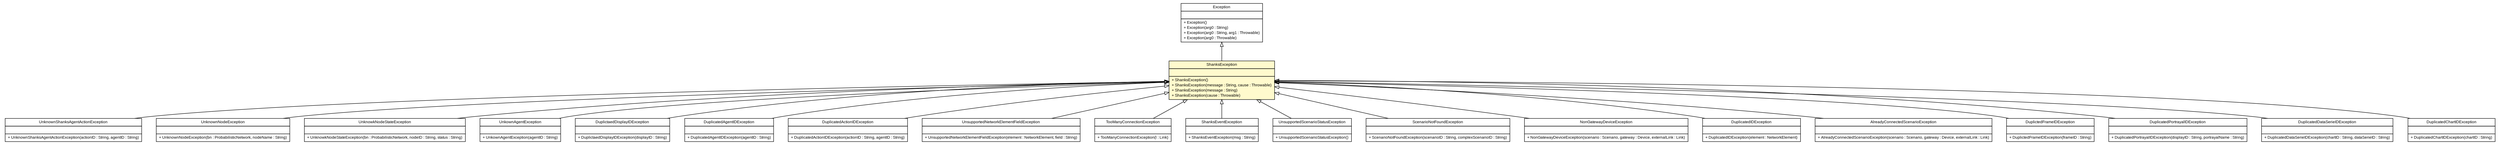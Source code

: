 #!/usr/local/bin/dot
#
# Class diagram 
# Generated by UMLGraph version 5.1 (http://www.umlgraph.org/)
#

digraph G {
	edge [fontname="arial",fontsize=10,labelfontname="arial",labelfontsize=10];
	node [fontname="arial",fontsize=10,shape=plaintext];
	nodesep=0.25;
	ranksep=0.5;
	// es.upm.dit.gsi.shanks.agent.action.exception.UnknownShanksAgentActionException
	c4270 [label=<<table title="es.upm.dit.gsi.shanks.agent.action.exception.UnknownShanksAgentActionException" border="0" cellborder="1" cellspacing="0" cellpadding="2" port="p" href="../agent/action/exception/UnknownShanksAgentActionException.html">
		<tr><td><table border="0" cellspacing="0" cellpadding="1">
<tr><td align="center" balign="center"> UnknownShanksAgentActionException </td></tr>
		</table></td></tr>
		<tr><td><table border="0" cellspacing="0" cellpadding="1">
<tr><td align="left" balign="left">  </td></tr>
		</table></td></tr>
		<tr><td><table border="0" cellspacing="0" cellpadding="1">
<tr><td align="left" balign="left"> + UnknownShanksAgentActionException(actionID : String, agentID : String) </td></tr>
		</table></td></tr>
		</table>>, fontname="arial", fontcolor="black", fontsize=9.0];
	// es.upm.dit.gsi.shanks.agent.capability.reasoning.bayes.exception.UnknownNodeException
	c4281 [label=<<table title="es.upm.dit.gsi.shanks.agent.capability.reasoning.bayes.exception.UnknownNodeException" border="0" cellborder="1" cellspacing="0" cellpadding="2" port="p" href="../agent/capability/reasoning/bayes/exception/UnknownNodeException.html">
		<tr><td><table border="0" cellspacing="0" cellpadding="1">
<tr><td align="center" balign="center"> UnknownNodeException </td></tr>
		</table></td></tr>
		<tr><td><table border="0" cellspacing="0" cellpadding="1">
<tr><td align="left" balign="left">  </td></tr>
		</table></td></tr>
		<tr><td><table border="0" cellspacing="0" cellpadding="1">
<tr><td align="left" balign="left"> + UnknownNodeException(bn : ProbabilisticNetwork, nodeName : String) </td></tr>
		</table></td></tr>
		</table>>, fontname="arial", fontcolor="black", fontsize=9.0];
	// es.upm.dit.gsi.shanks.agent.capability.reasoning.bayes.exception.UnknowkNodeStateException
	c4282 [label=<<table title="es.upm.dit.gsi.shanks.agent.capability.reasoning.bayes.exception.UnknowkNodeStateException" border="0" cellborder="1" cellspacing="0" cellpadding="2" port="p" href="../agent/capability/reasoning/bayes/exception/UnknowkNodeStateException.html">
		<tr><td><table border="0" cellspacing="0" cellpadding="1">
<tr><td align="center" balign="center"> UnknowkNodeStateException </td></tr>
		</table></td></tr>
		<tr><td><table border="0" cellspacing="0" cellpadding="1">
<tr><td align="left" balign="left">  </td></tr>
		</table></td></tr>
		<tr><td><table border="0" cellspacing="0" cellpadding="1">
<tr><td align="left" balign="left"> + UnknowkNodeStateException(bn : ProbabilisticNetwork, nodeID : String, status : String) </td></tr>
		</table></td></tr>
		</table>>, fontname="arial", fontcolor="black", fontsize=9.0];
	// es.upm.dit.gsi.shanks.agent.exception.UnkownAgentException
	c4283 [label=<<table title="es.upm.dit.gsi.shanks.agent.exception.UnkownAgentException" border="0" cellborder="1" cellspacing="0" cellpadding="2" port="p" href="../agent/exception/UnkownAgentException.html">
		<tr><td><table border="0" cellspacing="0" cellpadding="1">
<tr><td align="center" balign="center"> UnkownAgentException </td></tr>
		</table></td></tr>
		<tr><td><table border="0" cellspacing="0" cellpadding="1">
<tr><td align="left" balign="left">  </td></tr>
		</table></td></tr>
		<tr><td><table border="0" cellspacing="0" cellpadding="1">
<tr><td align="left" balign="left"> + UnkownAgentException(agentID : String) </td></tr>
		</table></td></tr>
		</table>>, fontname="arial", fontcolor="black", fontsize=9.0];
	// es.upm.dit.gsi.shanks.agent.exception.DuplictaedDisplayIDException
	c4284 [label=<<table title="es.upm.dit.gsi.shanks.agent.exception.DuplictaedDisplayIDException" border="0" cellborder="1" cellspacing="0" cellpadding="2" port="p" href="../agent/exception/DuplictaedDisplayIDException.html">
		<tr><td><table border="0" cellspacing="0" cellpadding="1">
<tr><td align="center" balign="center"> DuplictaedDisplayIDException </td></tr>
		</table></td></tr>
		<tr><td><table border="0" cellspacing="0" cellpadding="1">
<tr><td align="left" balign="left">  </td></tr>
		</table></td></tr>
		<tr><td><table border="0" cellspacing="0" cellpadding="1">
<tr><td align="left" balign="left"> + DuplictaedDisplayIDException(displayID : String) </td></tr>
		</table></td></tr>
		</table>>, fontname="arial", fontcolor="black", fontsize=9.0];
	// es.upm.dit.gsi.shanks.agent.exception.DuplicatedAgentIDException
	c4285 [label=<<table title="es.upm.dit.gsi.shanks.agent.exception.DuplicatedAgentIDException" border="0" cellborder="1" cellspacing="0" cellpadding="2" port="p" href="../agent/exception/DuplicatedAgentIDException.html">
		<tr><td><table border="0" cellspacing="0" cellpadding="1">
<tr><td align="center" balign="center"> DuplicatedAgentIDException </td></tr>
		</table></td></tr>
		<tr><td><table border="0" cellspacing="0" cellpadding="1">
<tr><td align="left" balign="left">  </td></tr>
		</table></td></tr>
		<tr><td><table border="0" cellspacing="0" cellpadding="1">
<tr><td align="left" balign="left"> + DuplicatedAgentIDException(agentID : String) </td></tr>
		</table></td></tr>
		</table>>, fontname="arial", fontcolor="black", fontsize=9.0];
	// es.upm.dit.gsi.shanks.agent.exception.DuplicatedActionIDException
	c4286 [label=<<table title="es.upm.dit.gsi.shanks.agent.exception.DuplicatedActionIDException" border="0" cellborder="1" cellspacing="0" cellpadding="2" port="p" href="../agent/exception/DuplicatedActionIDException.html">
		<tr><td><table border="0" cellspacing="0" cellpadding="1">
<tr><td align="center" balign="center"> DuplicatedActionIDException </td></tr>
		</table></td></tr>
		<tr><td><table border="0" cellspacing="0" cellpadding="1">
<tr><td align="left" balign="left">  </td></tr>
		</table></td></tr>
		<tr><td><table border="0" cellspacing="0" cellpadding="1">
<tr><td align="left" balign="left"> + DuplicatedActionIDException(actionID : String, agentID : String) </td></tr>
		</table></td></tr>
		</table>>, fontname="arial", fontcolor="black", fontsize=9.0];
	// es.upm.dit.gsi.shanks.exception.ShanksException
	c4292 [label=<<table title="es.upm.dit.gsi.shanks.exception.ShanksException" border="0" cellborder="1" cellspacing="0" cellpadding="2" port="p" bgcolor="lemonChiffon" href="./ShanksException.html">
		<tr><td><table border="0" cellspacing="0" cellpadding="1">
<tr><td align="center" balign="center"> ShanksException </td></tr>
		</table></td></tr>
		<tr><td><table border="0" cellspacing="0" cellpadding="1">
<tr><td align="left" balign="left">  </td></tr>
		</table></td></tr>
		<tr><td><table border="0" cellspacing="0" cellpadding="1">
<tr><td align="left" balign="left"> + ShanksException() </td></tr>
<tr><td align="left" balign="left"> + ShanksException(message : String, cause : Throwable) </td></tr>
<tr><td align="left" balign="left"> + ShanksException(message : String) </td></tr>
<tr><td align="left" balign="left"> + ShanksException(cause : Throwable) </td></tr>
		</table></td></tr>
		</table>>, fontname="arial", fontcolor="black", fontsize=9.0];
	// es.upm.dit.gsi.shanks.model.element.exception.UnsupportedNetworkElementFieldException
	c4296 [label=<<table title="es.upm.dit.gsi.shanks.model.element.exception.UnsupportedNetworkElementFieldException" border="0" cellborder="1" cellspacing="0" cellpadding="2" port="p" href="../model/element/exception/UnsupportedNetworkElementFieldException.html">
		<tr><td><table border="0" cellspacing="0" cellpadding="1">
<tr><td align="center" balign="center"> UnsupportedNetworkElementFieldException </td></tr>
		</table></td></tr>
		<tr><td><table border="0" cellspacing="0" cellpadding="1">
<tr><td align="left" balign="left">  </td></tr>
		</table></td></tr>
		<tr><td><table border="0" cellspacing="0" cellpadding="1">
<tr><td align="left" balign="left"> + UnsupportedNetworkElementFieldException(element : NetworkElement, field : String) </td></tr>
		</table></td></tr>
		</table>>, fontname="arial", fontcolor="black", fontsize=9.0];
	// es.upm.dit.gsi.shanks.model.element.exception.TooManyConnectionException
	c4297 [label=<<table title="es.upm.dit.gsi.shanks.model.element.exception.TooManyConnectionException" border="0" cellborder="1" cellspacing="0" cellpadding="2" port="p" href="../model/element/exception/TooManyConnectionException.html">
		<tr><td><table border="0" cellspacing="0" cellpadding="1">
<tr><td align="center" balign="center"> TooManyConnectionException </td></tr>
		</table></td></tr>
		<tr><td><table border="0" cellspacing="0" cellpadding="1">
<tr><td align="left" balign="left">  </td></tr>
		</table></td></tr>
		<tr><td><table border="0" cellspacing="0" cellpadding="1">
<tr><td align="left" balign="left"> + TooManyConnectionException(l : Link) </td></tr>
		</table></td></tr>
		</table>>, fontname="arial", fontcolor="black", fontsize=9.0];
	// es.upm.dit.gsi.shanks.model.event.exception.ShanksEventException
	c4308 [label=<<table title="es.upm.dit.gsi.shanks.model.event.exception.ShanksEventException" border="0" cellborder="1" cellspacing="0" cellpadding="2" port="p" href="../model/event/exception/ShanksEventException.html">
		<tr><td><table border="0" cellspacing="0" cellpadding="1">
<tr><td align="center" balign="center"> ShanksEventException </td></tr>
		</table></td></tr>
		<tr><td><table border="0" cellspacing="0" cellpadding="1">
<tr><td align="left" balign="left">  </td></tr>
		</table></td></tr>
		<tr><td><table border="0" cellspacing="0" cellpadding="1">
<tr><td align="left" balign="left"> + ShanksEventException(msg : String) </td></tr>
		</table></td></tr>
		</table>>, fontname="arial", fontcolor="black", fontsize=9.0];
	// es.upm.dit.gsi.shanks.model.scenario.exception.UnsupportedScenarioStatusException
	c4320 [label=<<table title="es.upm.dit.gsi.shanks.model.scenario.exception.UnsupportedScenarioStatusException" border="0" cellborder="1" cellspacing="0" cellpadding="2" port="p" href="../model/scenario/exception/UnsupportedScenarioStatusException.html">
		<tr><td><table border="0" cellspacing="0" cellpadding="1">
<tr><td align="center" balign="center"> UnsupportedScenarioStatusException </td></tr>
		</table></td></tr>
		<tr><td><table border="0" cellspacing="0" cellpadding="1">
<tr><td align="left" balign="left">  </td></tr>
		</table></td></tr>
		<tr><td><table border="0" cellspacing="0" cellpadding="1">
<tr><td align="left" balign="left"> + UnsupportedScenarioStatusException() </td></tr>
		</table></td></tr>
		</table>>, fontname="arial", fontcolor="black", fontsize=9.0];
	// es.upm.dit.gsi.shanks.model.scenario.exception.ScenarioNotFoundException
	c4321 [label=<<table title="es.upm.dit.gsi.shanks.model.scenario.exception.ScenarioNotFoundException" border="0" cellborder="1" cellspacing="0" cellpadding="2" port="p" href="../model/scenario/exception/ScenarioNotFoundException.html">
		<tr><td><table border="0" cellspacing="0" cellpadding="1">
<tr><td align="center" balign="center"> ScenarioNotFoundException </td></tr>
		</table></td></tr>
		<tr><td><table border="0" cellspacing="0" cellpadding="1">
<tr><td align="left" balign="left">  </td></tr>
		</table></td></tr>
		<tr><td><table border="0" cellspacing="0" cellpadding="1">
<tr><td align="left" balign="left"> + ScenarioNotFoundException(scenarioID : String, complexScenarioID : String) </td></tr>
		</table></td></tr>
		</table>>, fontname="arial", fontcolor="black", fontsize=9.0];
	// es.upm.dit.gsi.shanks.model.scenario.exception.NonGatewayDeviceException
	c4322 [label=<<table title="es.upm.dit.gsi.shanks.model.scenario.exception.NonGatewayDeviceException" border="0" cellborder="1" cellspacing="0" cellpadding="2" port="p" href="../model/scenario/exception/NonGatewayDeviceException.html">
		<tr><td><table border="0" cellspacing="0" cellpadding="1">
<tr><td align="center" balign="center"> NonGatewayDeviceException </td></tr>
		</table></td></tr>
		<tr><td><table border="0" cellspacing="0" cellpadding="1">
<tr><td align="left" balign="left">  </td></tr>
		</table></td></tr>
		<tr><td><table border="0" cellspacing="0" cellpadding="1">
<tr><td align="left" balign="left"> + NonGatewayDeviceException(scenario : Scenario, gateway : Device, externalLink : Link) </td></tr>
		</table></td></tr>
		</table>>, fontname="arial", fontcolor="black", fontsize=9.0];
	// es.upm.dit.gsi.shanks.model.scenario.exception.DuplicatedIDException
	c4323 [label=<<table title="es.upm.dit.gsi.shanks.model.scenario.exception.DuplicatedIDException" border="0" cellborder="1" cellspacing="0" cellpadding="2" port="p" href="../model/scenario/exception/DuplicatedIDException.html">
		<tr><td><table border="0" cellspacing="0" cellpadding="1">
<tr><td align="center" balign="center"> DuplicatedIDException </td></tr>
		</table></td></tr>
		<tr><td><table border="0" cellspacing="0" cellpadding="1">
<tr><td align="left" balign="left">  </td></tr>
		</table></td></tr>
		<tr><td><table border="0" cellspacing="0" cellpadding="1">
<tr><td align="left" balign="left"> + DuplicatedIDException(element : NetworkElement) </td></tr>
		</table></td></tr>
		</table>>, fontname="arial", fontcolor="black", fontsize=9.0];
	// es.upm.dit.gsi.shanks.model.scenario.exception.AlreadyConnectedScenarioException
	c4324 [label=<<table title="es.upm.dit.gsi.shanks.model.scenario.exception.AlreadyConnectedScenarioException" border="0" cellborder="1" cellspacing="0" cellpadding="2" port="p" href="../model/scenario/exception/AlreadyConnectedScenarioException.html">
		<tr><td><table border="0" cellspacing="0" cellpadding="1">
<tr><td align="center" balign="center"> AlreadyConnectedScenarioException </td></tr>
		</table></td></tr>
		<tr><td><table border="0" cellspacing="0" cellpadding="1">
<tr><td align="left" balign="left">  </td></tr>
		</table></td></tr>
		<tr><td><table border="0" cellspacing="0" cellpadding="1">
<tr><td align="left" balign="left"> + AlreadyConnectedScenarioException(scenario : Scenario, gateway : Device, externalLink : Link) </td></tr>
		</table></td></tr>
		</table>>, fontname="arial", fontcolor="black", fontsize=9.0];
	// es.upm.dit.gsi.shanks.model.scenario.portrayal.exception.DuplictedFrameIDException
	c4331 [label=<<table title="es.upm.dit.gsi.shanks.model.scenario.portrayal.exception.DuplictedFrameIDException" border="0" cellborder="1" cellspacing="0" cellpadding="2" port="p" href="../model/scenario/portrayal/exception/DuplictedFrameIDException.html">
		<tr><td><table border="0" cellspacing="0" cellpadding="1">
<tr><td align="center" balign="center"> DuplictedFrameIDException </td></tr>
		</table></td></tr>
		<tr><td><table border="0" cellspacing="0" cellpadding="1">
<tr><td align="left" balign="left">  </td></tr>
		</table></td></tr>
		<tr><td><table border="0" cellspacing="0" cellpadding="1">
<tr><td align="left" balign="left"> + DuplictedFrameIDException(frameID : String) </td></tr>
		</table></td></tr>
		</table>>, fontname="arial", fontcolor="black", fontsize=9.0];
	// es.upm.dit.gsi.shanks.model.scenario.portrayal.exception.DuplicatedPortrayalIDException
	c4332 [label=<<table title="es.upm.dit.gsi.shanks.model.scenario.portrayal.exception.DuplicatedPortrayalIDException" border="0" cellborder="1" cellspacing="0" cellpadding="2" port="p" href="../model/scenario/portrayal/exception/DuplicatedPortrayalIDException.html">
		<tr><td><table border="0" cellspacing="0" cellpadding="1">
<tr><td align="center" balign="center"> DuplicatedPortrayalIDException </td></tr>
		</table></td></tr>
		<tr><td><table border="0" cellspacing="0" cellpadding="1">
<tr><td align="left" balign="left">  </td></tr>
		</table></td></tr>
		<tr><td><table border="0" cellspacing="0" cellpadding="1">
<tr><td align="left" balign="left"> + DuplicatedPortrayalIDException(displayID : String, portrayalName : String) </td></tr>
		</table></td></tr>
		</table>>, fontname="arial", fontcolor="black", fontsize=9.0];
	// es.upm.dit.gsi.shanks.model.scenario.portrayal.exception.DuplicatedDataSerieIDException
	c4333 [label=<<table title="es.upm.dit.gsi.shanks.model.scenario.portrayal.exception.DuplicatedDataSerieIDException" border="0" cellborder="1" cellspacing="0" cellpadding="2" port="p" href="../model/scenario/portrayal/exception/DuplicatedDataSerieIDException.html">
		<tr><td><table border="0" cellspacing="0" cellpadding="1">
<tr><td align="center" balign="center"> DuplicatedDataSerieIDException </td></tr>
		</table></td></tr>
		<tr><td><table border="0" cellspacing="0" cellpadding="1">
<tr><td align="left" balign="left">  </td></tr>
		</table></td></tr>
		<tr><td><table border="0" cellspacing="0" cellpadding="1">
<tr><td align="left" balign="left"> + DuplicatedDataSerieIDException(chartID : String, dataSerieID : String) </td></tr>
		</table></td></tr>
		</table>>, fontname="arial", fontcolor="black", fontsize=9.0];
	// es.upm.dit.gsi.shanks.model.scenario.portrayal.exception.DuplicatedChartIDException
	c4334 [label=<<table title="es.upm.dit.gsi.shanks.model.scenario.portrayal.exception.DuplicatedChartIDException" border="0" cellborder="1" cellspacing="0" cellpadding="2" port="p" href="../model/scenario/portrayal/exception/DuplicatedChartIDException.html">
		<tr><td><table border="0" cellspacing="0" cellpadding="1">
<tr><td align="center" balign="center"> DuplicatedChartIDException </td></tr>
		</table></td></tr>
		<tr><td><table border="0" cellspacing="0" cellpadding="1">
<tr><td align="left" balign="left">  </td></tr>
		</table></td></tr>
		<tr><td><table border="0" cellspacing="0" cellpadding="1">
<tr><td align="left" balign="left"> + DuplicatedChartIDException(chartID : String) </td></tr>
		</table></td></tr>
		</table>>, fontname="arial", fontcolor="black", fontsize=9.0];
	//es.upm.dit.gsi.shanks.agent.action.exception.UnknownShanksAgentActionException extends es.upm.dit.gsi.shanks.exception.ShanksException
	c4292:p -> c4270:p [dir=back,arrowtail=empty];
	//es.upm.dit.gsi.shanks.agent.capability.reasoning.bayes.exception.UnknownNodeException extends es.upm.dit.gsi.shanks.exception.ShanksException
	c4292:p -> c4281:p [dir=back,arrowtail=empty];
	//es.upm.dit.gsi.shanks.agent.capability.reasoning.bayes.exception.UnknowkNodeStateException extends es.upm.dit.gsi.shanks.exception.ShanksException
	c4292:p -> c4282:p [dir=back,arrowtail=empty];
	//es.upm.dit.gsi.shanks.agent.exception.UnkownAgentException extends es.upm.dit.gsi.shanks.exception.ShanksException
	c4292:p -> c4283:p [dir=back,arrowtail=empty];
	//es.upm.dit.gsi.shanks.agent.exception.DuplictaedDisplayIDException extends es.upm.dit.gsi.shanks.exception.ShanksException
	c4292:p -> c4284:p [dir=back,arrowtail=empty];
	//es.upm.dit.gsi.shanks.agent.exception.DuplicatedAgentIDException extends es.upm.dit.gsi.shanks.exception.ShanksException
	c4292:p -> c4285:p [dir=back,arrowtail=empty];
	//es.upm.dit.gsi.shanks.agent.exception.DuplicatedActionIDException extends es.upm.dit.gsi.shanks.exception.ShanksException
	c4292:p -> c4286:p [dir=back,arrowtail=empty];
	//es.upm.dit.gsi.shanks.exception.ShanksException extends java.lang.Exception
	c4344:p -> c4292:p [dir=back,arrowtail=empty];
	//es.upm.dit.gsi.shanks.model.element.exception.UnsupportedNetworkElementFieldException extends es.upm.dit.gsi.shanks.exception.ShanksException
	c4292:p -> c4296:p [dir=back,arrowtail=empty];
	//es.upm.dit.gsi.shanks.model.element.exception.TooManyConnectionException extends es.upm.dit.gsi.shanks.exception.ShanksException
	c4292:p -> c4297:p [dir=back,arrowtail=empty];
	//es.upm.dit.gsi.shanks.model.event.exception.ShanksEventException extends es.upm.dit.gsi.shanks.exception.ShanksException
	c4292:p -> c4308:p [dir=back,arrowtail=empty];
	//es.upm.dit.gsi.shanks.model.scenario.exception.UnsupportedScenarioStatusException extends es.upm.dit.gsi.shanks.exception.ShanksException
	c4292:p -> c4320:p [dir=back,arrowtail=empty];
	//es.upm.dit.gsi.shanks.model.scenario.exception.ScenarioNotFoundException extends es.upm.dit.gsi.shanks.exception.ShanksException
	c4292:p -> c4321:p [dir=back,arrowtail=empty];
	//es.upm.dit.gsi.shanks.model.scenario.exception.NonGatewayDeviceException extends es.upm.dit.gsi.shanks.exception.ShanksException
	c4292:p -> c4322:p [dir=back,arrowtail=empty];
	//es.upm.dit.gsi.shanks.model.scenario.exception.DuplicatedIDException extends es.upm.dit.gsi.shanks.exception.ShanksException
	c4292:p -> c4323:p [dir=back,arrowtail=empty];
	//es.upm.dit.gsi.shanks.model.scenario.exception.AlreadyConnectedScenarioException extends es.upm.dit.gsi.shanks.exception.ShanksException
	c4292:p -> c4324:p [dir=back,arrowtail=empty];
	//es.upm.dit.gsi.shanks.model.scenario.portrayal.exception.DuplictedFrameIDException extends es.upm.dit.gsi.shanks.exception.ShanksException
	c4292:p -> c4331:p [dir=back,arrowtail=empty];
	//es.upm.dit.gsi.shanks.model.scenario.portrayal.exception.DuplicatedPortrayalIDException extends es.upm.dit.gsi.shanks.exception.ShanksException
	c4292:p -> c4332:p [dir=back,arrowtail=empty];
	//es.upm.dit.gsi.shanks.model.scenario.portrayal.exception.DuplicatedDataSerieIDException extends es.upm.dit.gsi.shanks.exception.ShanksException
	c4292:p -> c4333:p [dir=back,arrowtail=empty];
	//es.upm.dit.gsi.shanks.model.scenario.portrayal.exception.DuplicatedChartIDException extends es.upm.dit.gsi.shanks.exception.ShanksException
	c4292:p -> c4334:p [dir=back,arrowtail=empty];
	// java.lang.Exception
	c4344 [label=<<table title="java.lang.Exception" border="0" cellborder="1" cellspacing="0" cellpadding="2" port="p" href="http://java.sun.com/j2se/1.4.2/docs/api/java/lang/Exception.html">
		<tr><td><table border="0" cellspacing="0" cellpadding="1">
<tr><td align="center" balign="center"> Exception </td></tr>
		</table></td></tr>
		<tr><td><table border="0" cellspacing="0" cellpadding="1">
<tr><td align="left" balign="left">  </td></tr>
		</table></td></tr>
		<tr><td><table border="0" cellspacing="0" cellpadding="1">
<tr><td align="left" balign="left"> + Exception() </td></tr>
<tr><td align="left" balign="left"> + Exception(arg0 : String) </td></tr>
<tr><td align="left" balign="left"> + Exception(arg0 : String, arg1 : Throwable) </td></tr>
<tr><td align="left" balign="left"> + Exception(arg0 : Throwable) </td></tr>
		</table></td></tr>
		</table>>, fontname="arial", fontcolor="black", fontsize=9.0];
}

